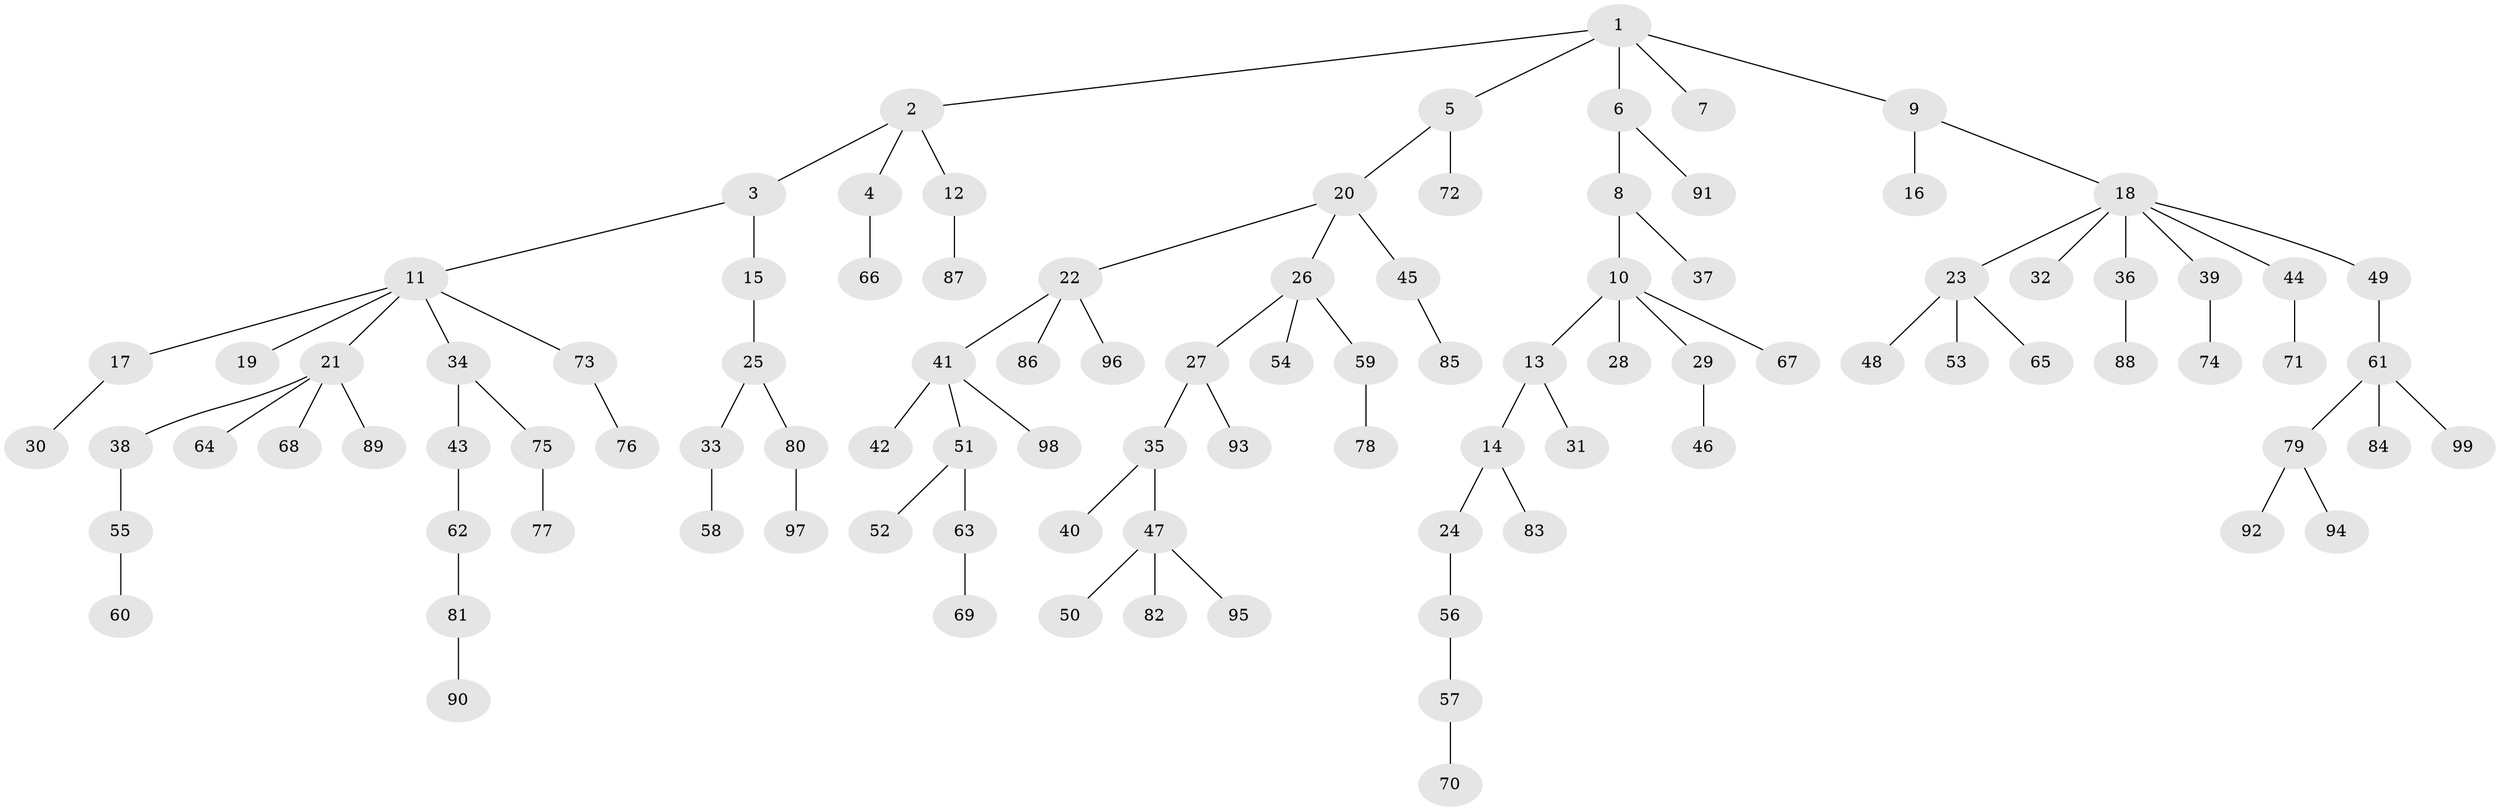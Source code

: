 // Generated by graph-tools (version 1.1) at 2025/36/03/09/25 02:36:45]
// undirected, 99 vertices, 98 edges
graph export_dot {
graph [start="1"]
  node [color=gray90,style=filled];
  1;
  2;
  3;
  4;
  5;
  6;
  7;
  8;
  9;
  10;
  11;
  12;
  13;
  14;
  15;
  16;
  17;
  18;
  19;
  20;
  21;
  22;
  23;
  24;
  25;
  26;
  27;
  28;
  29;
  30;
  31;
  32;
  33;
  34;
  35;
  36;
  37;
  38;
  39;
  40;
  41;
  42;
  43;
  44;
  45;
  46;
  47;
  48;
  49;
  50;
  51;
  52;
  53;
  54;
  55;
  56;
  57;
  58;
  59;
  60;
  61;
  62;
  63;
  64;
  65;
  66;
  67;
  68;
  69;
  70;
  71;
  72;
  73;
  74;
  75;
  76;
  77;
  78;
  79;
  80;
  81;
  82;
  83;
  84;
  85;
  86;
  87;
  88;
  89;
  90;
  91;
  92;
  93;
  94;
  95;
  96;
  97;
  98;
  99;
  1 -- 2;
  1 -- 5;
  1 -- 6;
  1 -- 7;
  1 -- 9;
  2 -- 3;
  2 -- 4;
  2 -- 12;
  3 -- 11;
  3 -- 15;
  4 -- 66;
  5 -- 20;
  5 -- 72;
  6 -- 8;
  6 -- 91;
  8 -- 10;
  8 -- 37;
  9 -- 16;
  9 -- 18;
  10 -- 13;
  10 -- 28;
  10 -- 29;
  10 -- 67;
  11 -- 17;
  11 -- 19;
  11 -- 21;
  11 -- 34;
  11 -- 73;
  12 -- 87;
  13 -- 14;
  13 -- 31;
  14 -- 24;
  14 -- 83;
  15 -- 25;
  17 -- 30;
  18 -- 23;
  18 -- 32;
  18 -- 36;
  18 -- 39;
  18 -- 44;
  18 -- 49;
  20 -- 22;
  20 -- 26;
  20 -- 45;
  21 -- 38;
  21 -- 64;
  21 -- 68;
  21 -- 89;
  22 -- 41;
  22 -- 86;
  22 -- 96;
  23 -- 48;
  23 -- 53;
  23 -- 65;
  24 -- 56;
  25 -- 33;
  25 -- 80;
  26 -- 27;
  26 -- 54;
  26 -- 59;
  27 -- 35;
  27 -- 93;
  29 -- 46;
  33 -- 58;
  34 -- 43;
  34 -- 75;
  35 -- 40;
  35 -- 47;
  36 -- 88;
  38 -- 55;
  39 -- 74;
  41 -- 42;
  41 -- 51;
  41 -- 98;
  43 -- 62;
  44 -- 71;
  45 -- 85;
  47 -- 50;
  47 -- 82;
  47 -- 95;
  49 -- 61;
  51 -- 52;
  51 -- 63;
  55 -- 60;
  56 -- 57;
  57 -- 70;
  59 -- 78;
  61 -- 79;
  61 -- 84;
  61 -- 99;
  62 -- 81;
  63 -- 69;
  73 -- 76;
  75 -- 77;
  79 -- 92;
  79 -- 94;
  80 -- 97;
  81 -- 90;
}
